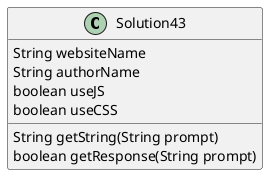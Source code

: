 @startuml
'https://plantuml.com/class-diagram

class Solution43 {
String websiteName
String authorName
boolean useJS
boolean useCSS

String getString(String prompt)
boolean getResponse(String prompt)
}

@enduml